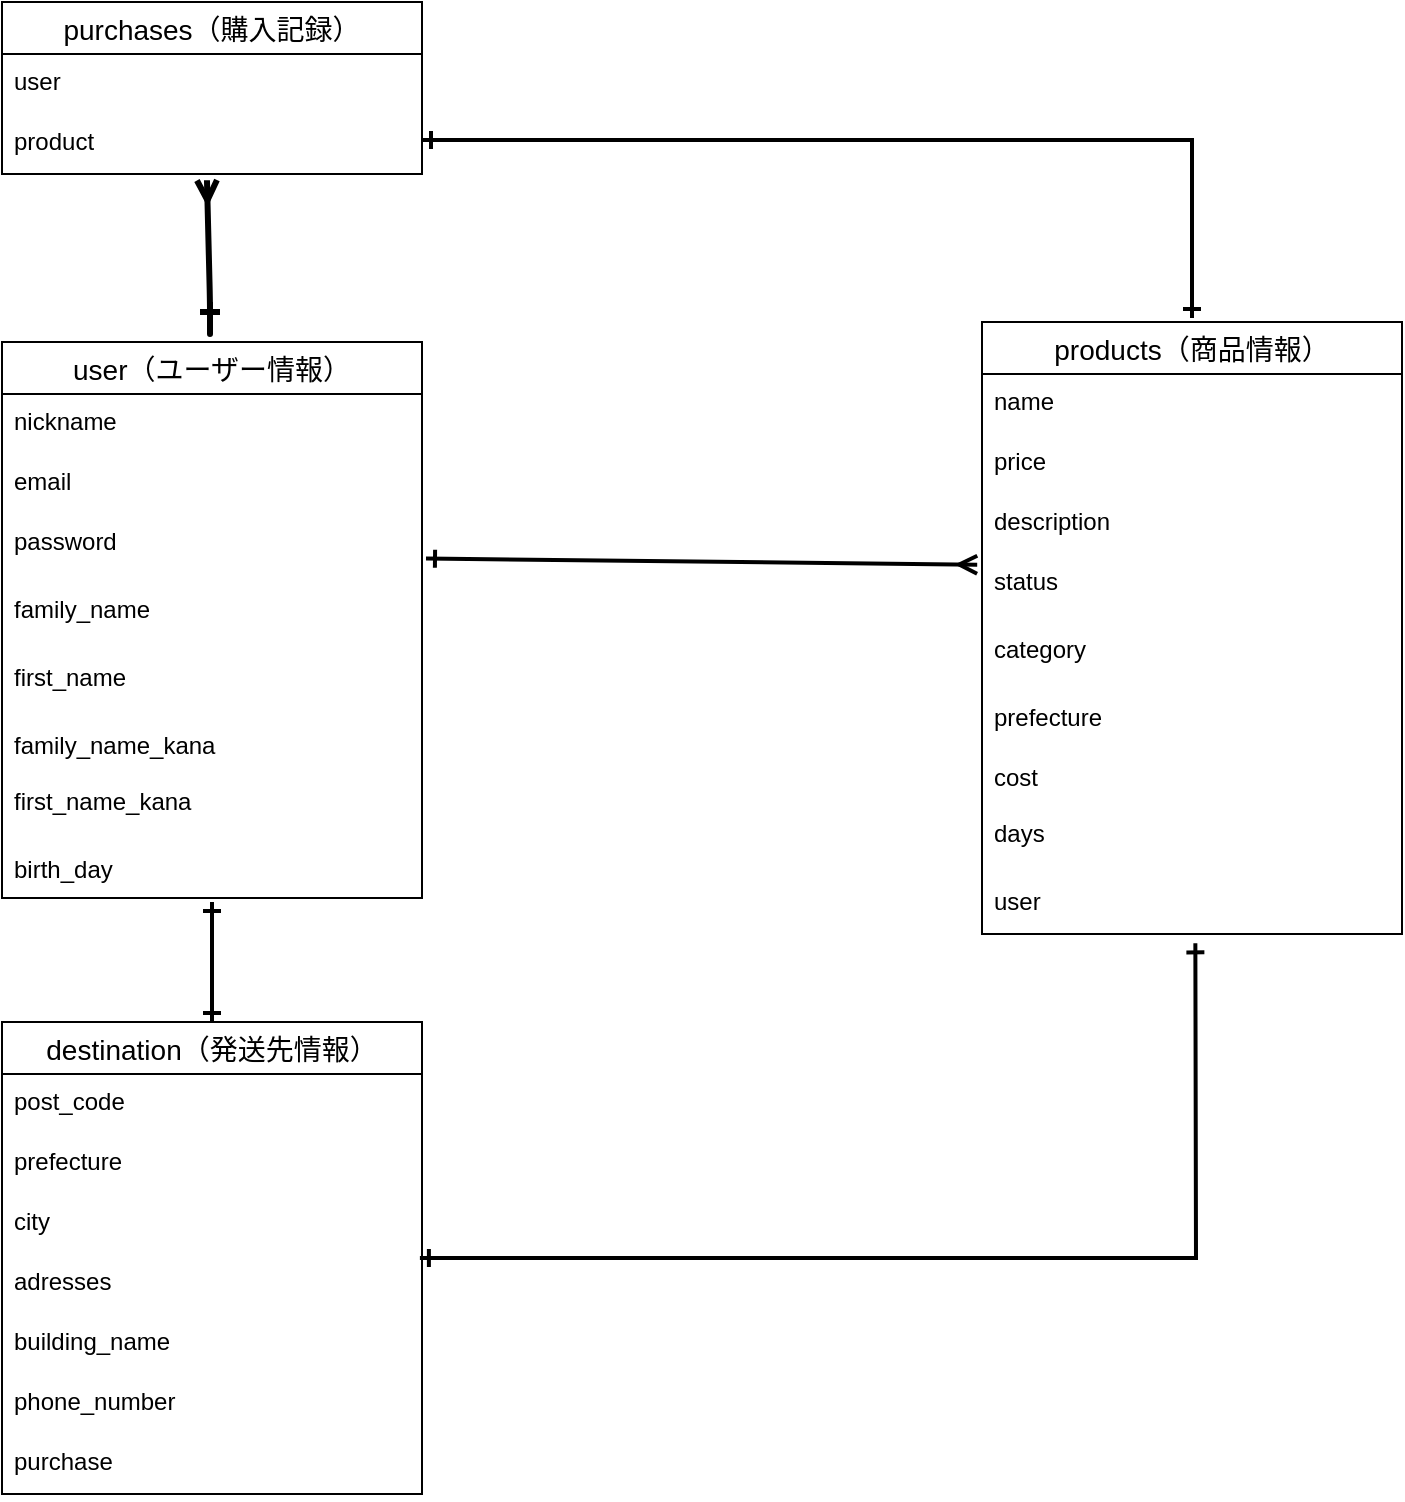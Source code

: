 <mxfile>
    <diagram id="c3EzxXhwZq15rv8aiQTm" name="ページ1">
        <mxGraphModel dx="1339" dy="1059" grid="1" gridSize="10" guides="1" tooltips="1" connect="1" arrows="1" fold="1" page="1" pageScale="1" pageWidth="827" pageHeight="1169" math="0" shadow="0">
            <root>
                <mxCell id="0"/>
                <mxCell id="1" parent="0"/>
                <mxCell id="186" value="" style="edgeStyle=none;html=1;endArrow=ERmany;endFill=0;startArrow=ERone;startFill=0;strokeWidth=3;entryX=0.488;entryY=1.104;entryDx=0;entryDy=0;entryPerimeter=0;" edge="1" parent="1" target="205">
                    <mxGeometry relative="1" as="geometry">
                        <mxPoint x="124" y="150" as="sourcePoint"/>
                        <mxPoint x="124" y="100" as="targetPoint"/>
                        <Array as="points">
                            <mxPoint x="124" y="171"/>
                            <mxPoint x="124" y="150"/>
                        </Array>
                    </mxGeometry>
                </mxCell>
                <mxCell id="217" style="edgeStyle=none;rounded=0;html=1;strokeWidth=2;startArrow=ERone;startFill=0;endArrow=ERone;endFill=0;" edge="1" parent="1" source="60">
                    <mxGeometry relative="1" as="geometry">
                        <mxPoint x="120" y="170" as="targetPoint"/>
                    </mxGeometry>
                </mxCell>
                <mxCell id="60" value="user（ユーザー情報）" style="swimlane;fontStyle=0;childLayout=stackLayout;horizontal=1;startSize=26;horizontalStack=0;resizeParent=1;resizeParentMax=0;resizeLast=0;collapsible=1;marginBottom=0;align=center;fontSize=14;" vertex="1" parent="1">
                    <mxGeometry x="20" y="170" width="210" height="278" as="geometry"/>
                </mxCell>
                <mxCell id="61" value="nickname" style="text;strokeColor=none;fillColor=none;spacingLeft=4;spacingRight=4;overflow=hidden;rotatable=0;points=[[0,0.5],[1,0.5]];portConstraint=eastwest;fontSize=12;" vertex="1" parent="60">
                    <mxGeometry y="26" width="210" height="30" as="geometry"/>
                </mxCell>
                <mxCell id="62" value="email" style="text;strokeColor=none;fillColor=none;spacingLeft=4;spacingRight=4;overflow=hidden;rotatable=0;points=[[0,0.5],[1,0.5]];portConstraint=eastwest;fontSize=12;" vertex="1" parent="60">
                    <mxGeometry y="56" width="210" height="30" as="geometry"/>
                </mxCell>
                <mxCell id="116" value="password" style="text;strokeColor=none;fillColor=none;spacingLeft=4;spacingRight=4;overflow=hidden;rotatable=0;points=[[0,0.5],[1,0.5]];portConstraint=eastwest;fontSize=12;" vertex="1" parent="60">
                    <mxGeometry y="86" width="210" height="34" as="geometry"/>
                </mxCell>
                <mxCell id="114" value="family_name" style="text;strokeColor=none;fillColor=none;spacingLeft=4;spacingRight=4;overflow=hidden;rotatable=0;points=[[0,0.5],[1,0.5]];portConstraint=eastwest;fontSize=12;" vertex="1" parent="60">
                    <mxGeometry y="120" width="210" height="34" as="geometry"/>
                </mxCell>
                <mxCell id="115" value="first_name" style="text;strokeColor=none;fillColor=none;spacingLeft=4;spacingRight=4;overflow=hidden;rotatable=0;points=[[0,0.5],[1,0.5]];portConstraint=eastwest;fontSize=12;" vertex="1" parent="60">
                    <mxGeometry y="154" width="210" height="34" as="geometry"/>
                </mxCell>
                <mxCell id="131" value="family_name_kana" style="text;strokeColor=none;fillColor=none;spacingLeft=4;spacingRight=4;overflow=hidden;rotatable=0;points=[[0,0.5],[1,0.5]];portConstraint=eastwest;fontSize=12;" vertex="1" parent="60">
                    <mxGeometry y="188" width="210" height="28" as="geometry"/>
                </mxCell>
                <mxCell id="134" value="first_name_kana" style="text;strokeColor=none;fillColor=none;spacingLeft=4;spacingRight=4;overflow=hidden;rotatable=0;points=[[0,0.5],[1,0.5]];portConstraint=eastwest;fontSize=12;" vertex="1" parent="60">
                    <mxGeometry y="216" width="210" height="34" as="geometry"/>
                </mxCell>
                <mxCell id="135" value="birth_day" style="text;strokeColor=none;fillColor=none;spacingLeft=4;spacingRight=4;overflow=hidden;rotatable=0;points=[[0,0.5],[1,0.5]];portConstraint=eastwest;fontSize=12;" vertex="1" parent="60">
                    <mxGeometry y="250" width="210" height="28" as="geometry"/>
                </mxCell>
                <mxCell id="214" style="edgeStyle=none;rounded=0;html=1;exitX=0.5;exitY=0;exitDx=0;exitDy=0;strokeWidth=2;startArrow=ERone;startFill=0;endArrow=ERone;endFill=0;" edge="1" parent="1">
                    <mxGeometry relative="1" as="geometry">
                        <mxPoint x="230" y="69" as="targetPoint"/>
                        <mxPoint x="615" y="158" as="sourcePoint"/>
                        <Array as="points">
                            <mxPoint x="615" y="69"/>
                        </Array>
                    </mxGeometry>
                </mxCell>
                <mxCell id="138" value="products（商品情報）" style="swimlane;fontStyle=0;childLayout=stackLayout;horizontal=1;startSize=26;horizontalStack=0;resizeParent=1;resizeParentMax=0;resizeLast=0;collapsible=1;marginBottom=0;align=center;fontSize=14;" vertex="1" parent="1">
                    <mxGeometry x="510" y="160" width="210" height="306" as="geometry"/>
                </mxCell>
                <mxCell id="139" value="name" style="text;strokeColor=none;fillColor=none;spacingLeft=4;spacingRight=4;overflow=hidden;rotatable=0;points=[[0,0.5],[1,0.5]];portConstraint=eastwest;fontSize=12;" vertex="1" parent="138">
                    <mxGeometry y="26" width="210" height="30" as="geometry"/>
                </mxCell>
                <mxCell id="140" value="price" style="text;strokeColor=none;fillColor=none;spacingLeft=4;spacingRight=4;overflow=hidden;rotatable=0;points=[[0,0.5],[1,0.5]];portConstraint=eastwest;fontSize=12;" vertex="1" parent="138">
                    <mxGeometry y="56" width="210" height="30" as="geometry"/>
                </mxCell>
                <mxCell id="141" value="description" style="text;strokeColor=none;fillColor=none;spacingLeft=4;spacingRight=4;overflow=hidden;rotatable=0;points=[[0,0.5],[1,0.5]];portConstraint=eastwest;fontSize=12;" vertex="1" parent="138">
                    <mxGeometry y="86" width="210" height="30" as="geometry"/>
                </mxCell>
                <mxCell id="142" value="status" style="text;strokeColor=none;fillColor=none;spacingLeft=4;spacingRight=4;overflow=hidden;rotatable=0;points=[[0,0.5],[1,0.5]];portConstraint=eastwest;fontSize=12;" vertex="1" parent="138">
                    <mxGeometry y="116" width="210" height="34" as="geometry"/>
                </mxCell>
                <mxCell id="143" value="category" style="text;strokeColor=none;fillColor=none;spacingLeft=4;spacingRight=4;overflow=hidden;rotatable=0;points=[[0,0.5],[1,0.5]];portConstraint=eastwest;fontSize=12;" vertex="1" parent="138">
                    <mxGeometry y="150" width="210" height="34" as="geometry"/>
                </mxCell>
                <mxCell id="147" value="prefecture" style="text;strokeColor=none;fillColor=none;spacingLeft=4;spacingRight=4;overflow=hidden;rotatable=0;points=[[0,0.5],[1,0.5]];portConstraint=eastwest;fontSize=12;" vertex="1" parent="138">
                    <mxGeometry y="184" width="210" height="30" as="geometry"/>
                </mxCell>
                <mxCell id="145" value="cost" style="text;strokeColor=none;fillColor=none;spacingLeft=4;spacingRight=4;overflow=hidden;rotatable=0;points=[[0,0.5],[1,0.5]];portConstraint=eastwest;fontSize=12;" vertex="1" parent="138">
                    <mxGeometry y="214" width="210" height="28" as="geometry"/>
                </mxCell>
                <mxCell id="146" value="days" style="text;strokeColor=none;fillColor=none;spacingLeft=4;spacingRight=4;overflow=hidden;rotatable=0;points=[[0,0.5],[1,0.5]];portConstraint=eastwest;fontSize=12;" vertex="1" parent="138">
                    <mxGeometry y="242" width="210" height="34" as="geometry"/>
                </mxCell>
                <mxCell id="149" value="user" style="text;strokeColor=none;fillColor=none;spacingLeft=4;spacingRight=4;overflow=hidden;rotatable=0;points=[[0,0.5],[1,0.5]];portConstraint=eastwest;fontSize=12;" vertex="1" parent="138">
                    <mxGeometry y="276" width="210" height="30" as="geometry"/>
                </mxCell>
                <mxCell id="152" value="destination（発送先情報）" style="swimlane;fontStyle=0;childLayout=stackLayout;horizontal=1;startSize=26;horizontalStack=0;resizeParent=1;resizeParentMax=0;resizeLast=0;collapsible=1;marginBottom=0;align=center;fontSize=14;" vertex="1" parent="1">
                    <mxGeometry x="20" y="510" width="210" height="236" as="geometry"/>
                </mxCell>
                <mxCell id="164" value="post_code" style="text;strokeColor=none;fillColor=none;spacingLeft=4;spacingRight=4;overflow=hidden;rotatable=0;points=[[0,0.5],[1,0.5]];portConstraint=eastwest;fontSize=12;" vertex="1" parent="152">
                    <mxGeometry y="26" width="210" height="30" as="geometry"/>
                </mxCell>
                <mxCell id="167" value="prefecture&#10;" style="text;strokeColor=none;fillColor=none;spacingLeft=4;spacingRight=4;overflow=hidden;rotatable=0;points=[[0,0.5],[1,0.5]];portConstraint=eastwest;fontSize=12;" vertex="1" parent="152">
                    <mxGeometry y="56" width="210" height="30" as="geometry"/>
                </mxCell>
                <mxCell id="168" value="city&#10;" style="text;strokeColor=none;fillColor=none;spacingLeft=4;spacingRight=4;overflow=hidden;rotatable=0;points=[[0,0.5],[1,0.5]];portConstraint=eastwest;fontSize=12;" vertex="1" parent="152">
                    <mxGeometry y="86" width="210" height="30" as="geometry"/>
                </mxCell>
                <mxCell id="169" value="adresses" style="text;strokeColor=none;fillColor=none;spacingLeft=4;spacingRight=4;overflow=hidden;rotatable=0;points=[[0,0.5],[1,0.5]];portConstraint=eastwest;fontSize=12;" vertex="1" parent="152">
                    <mxGeometry y="116" width="210" height="30" as="geometry"/>
                </mxCell>
                <mxCell id="170" value="building_name" style="text;strokeColor=none;fillColor=none;spacingLeft=4;spacingRight=4;overflow=hidden;rotatable=0;points=[[0,0.5],[1,0.5]];portConstraint=eastwest;fontSize=12;" vertex="1" parent="152">
                    <mxGeometry y="146" width="210" height="30" as="geometry"/>
                </mxCell>
                <mxCell id="171" value="phone_number" style="text;strokeColor=none;fillColor=none;spacingLeft=4;spacingRight=4;overflow=hidden;rotatable=0;points=[[0,0.5],[1,0.5]];portConstraint=eastwest;fontSize=12;" vertex="1" parent="152">
                    <mxGeometry y="176" width="210" height="30" as="geometry"/>
                </mxCell>
                <mxCell id="218" value="purchase" style="text;strokeColor=none;fillColor=none;spacingLeft=4;spacingRight=4;overflow=hidden;rotatable=0;points=[[0,0.5],[1,0.5]];portConstraint=eastwest;fontSize=12;strokeWidth=1;html=0;" vertex="1" parent="152">
                    <mxGeometry y="206" width="210" height="30" as="geometry"/>
                </mxCell>
                <mxCell id="197" style="edgeStyle=none;rounded=0;html=1;exitX=0.508;exitY=1.156;exitDx=0;exitDy=0;entryX=0.995;entryY=0.067;entryDx=0;entryDy=0;startArrow=ERone;startFill=0;endArrow=ERone;endFill=0;strokeWidth=2;exitPerimeter=0;entryPerimeter=0;" edge="1" parent="1" source="149" target="169">
                    <mxGeometry relative="1" as="geometry">
                        <Array as="points">
                            <mxPoint x="617" y="628"/>
                        </Array>
                    </mxGeometry>
                </mxCell>
                <mxCell id="203" value="purchases（購入記録）" style="swimlane;fontStyle=0;childLayout=stackLayout;horizontal=1;startSize=26;horizontalStack=0;resizeParent=1;resizeParentMax=0;resizeLast=0;collapsible=1;marginBottom=0;align=center;fontSize=14;" vertex="1" parent="1">
                    <mxGeometry x="20" width="210" height="86" as="geometry"/>
                </mxCell>
                <mxCell id="204" value="user" style="text;strokeColor=none;fillColor=none;spacingLeft=4;spacingRight=4;overflow=hidden;rotatable=0;points=[[0,0.5],[1,0.5]];portConstraint=eastwest;fontSize=12;" vertex="1" parent="203">
                    <mxGeometry y="26" width="210" height="30" as="geometry"/>
                </mxCell>
                <mxCell id="205" value="product" style="text;strokeColor=none;fillColor=none;spacingLeft=4;spacingRight=4;overflow=hidden;rotatable=0;points=[[0,0.5],[1,0.5]];portConstraint=eastwest;fontSize=12;" vertex="1" parent="203">
                    <mxGeometry y="56" width="210" height="30" as="geometry"/>
                </mxCell>
                <mxCell id="210" value="" style="edgeStyle=none;html=1;endArrow=ERmany;endFill=0;startArrow=ERone;startFill=0;strokeWidth=2;entryX=-0.021;entryY=0.157;entryDx=0;entryDy=0;entryPerimeter=0;exitX=1;exitY=0.5;exitDx=0;exitDy=0;" edge="1" parent="1">
                    <mxGeometry relative="1" as="geometry">
                        <mxPoint x="232" y="278.29" as="sourcePoint"/>
                        <mxPoint x="507.59" y="281.338" as="targetPoint"/>
                    </mxGeometry>
                </mxCell>
                <mxCell id="213" style="edgeStyle=none;rounded=0;html=1;startArrow=ERone;startFill=0;endArrow=ERone;endFill=0;strokeWidth=2;entryX=0.5;entryY=0;entryDx=0;entryDy=0;" edge="1" parent="1" target="152">
                    <mxGeometry relative="1" as="geometry">
                        <mxPoint x="125" y="450" as="sourcePoint"/>
                        <mxPoint x="124.44" y="503" as="targetPoint"/>
                    </mxGeometry>
                </mxCell>
            </root>
        </mxGraphModel>
    </diagram>
</mxfile>
